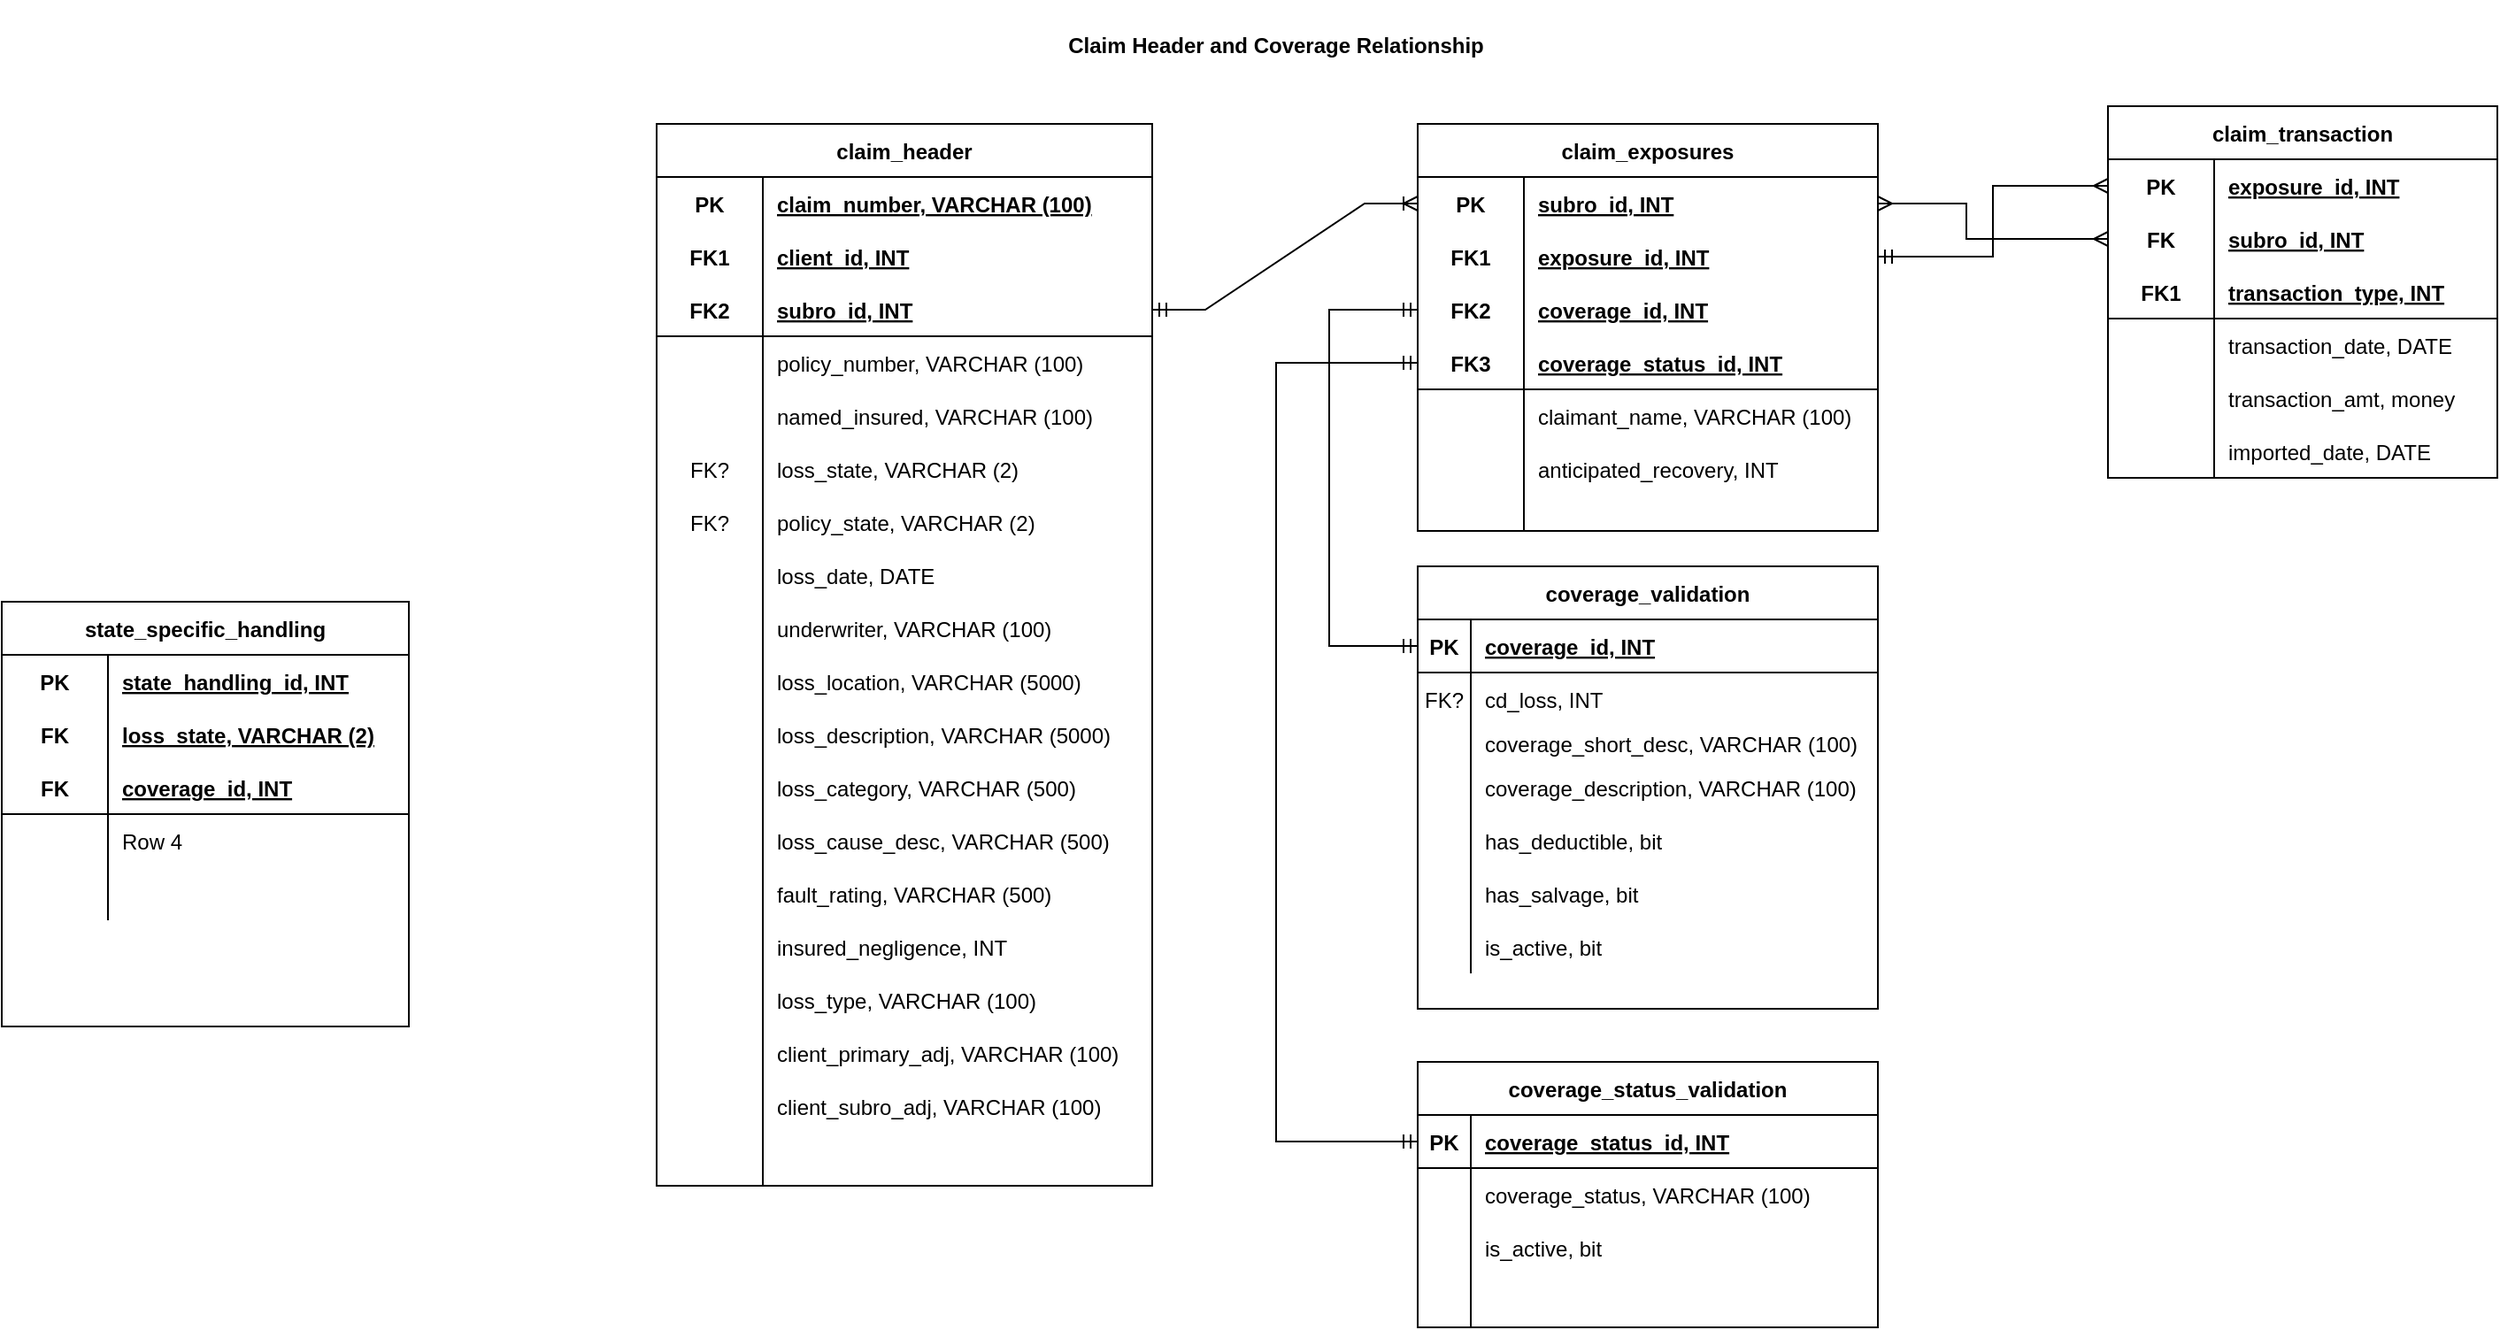 <mxfile version="20.8.18" type="github">
  <diagram name="Page-1" id="Vv7Z7zQiuRI0vS9L6rlt">
    <mxGraphModel dx="2495" dy="855" grid="1" gridSize="10" guides="1" tooltips="1" connect="1" arrows="1" fold="1" page="1" pageScale="1" pageWidth="850" pageHeight="1100" math="0" shadow="0">
      <root>
        <mxCell id="0" />
        <mxCell id="1" parent="0" />
        <mxCell id="cdmH3W0KU71Y-C22dnu6-1" value="claim_header" style="shape=table;startSize=30;container=1;collapsible=1;childLayout=tableLayout;fixedRows=1;rowLines=0;fontStyle=1;align=center;resizeLast=1;" parent="1" vertex="1">
          <mxGeometry x="60" y="70" width="280" height="600" as="geometry">
            <mxRectangle x="70" y="100" width="120" height="30" as="alternateBounds" />
          </mxGeometry>
        </mxCell>
        <mxCell id="0RkExURtNZxqV2c59cnG-174" value="" style="shape=tableRow;horizontal=0;startSize=0;swimlaneHead=0;swimlaneBody=0;fillColor=none;collapsible=0;dropTarget=0;points=[[0,0.5],[1,0.5]];portConstraint=eastwest;top=0;left=0;right=0;bottom=0;" parent="cdmH3W0KU71Y-C22dnu6-1" vertex="1">
          <mxGeometry y="30" width="280" height="30" as="geometry" />
        </mxCell>
        <mxCell id="0RkExURtNZxqV2c59cnG-175" value="PK" style="shape=partialRectangle;connectable=0;fillColor=none;top=0;left=0;bottom=0;right=0;fontStyle=1;overflow=hidden;" parent="0RkExURtNZxqV2c59cnG-174" vertex="1">
          <mxGeometry width="60" height="30" as="geometry">
            <mxRectangle width="60" height="30" as="alternateBounds" />
          </mxGeometry>
        </mxCell>
        <mxCell id="0RkExURtNZxqV2c59cnG-176" value="claim_number, VARCHAR (100)" style="shape=partialRectangle;connectable=0;fillColor=none;top=0;left=0;bottom=0;right=0;align=left;spacingLeft=6;fontStyle=5;overflow=hidden;" parent="0RkExURtNZxqV2c59cnG-174" vertex="1">
          <mxGeometry x="60" width="220" height="30" as="geometry">
            <mxRectangle width="220" height="30" as="alternateBounds" />
          </mxGeometry>
        </mxCell>
        <mxCell id="cdmH3W0KU71Y-C22dnu6-2" value="" style="shape=tableRow;horizontal=0;startSize=0;swimlaneHead=0;swimlaneBody=0;fillColor=none;collapsible=0;dropTarget=0;points=[[0,0.5],[1,0.5]];portConstraint=eastwest;top=0;left=0;right=0;bottom=0;" parent="cdmH3W0KU71Y-C22dnu6-1" vertex="1">
          <mxGeometry y="60" width="280" height="30" as="geometry" />
        </mxCell>
        <mxCell id="cdmH3W0KU71Y-C22dnu6-3" value="FK1" style="shape=partialRectangle;connectable=0;fillColor=none;top=0;left=0;bottom=0;right=0;fontStyle=1;overflow=hidden;" parent="cdmH3W0KU71Y-C22dnu6-2" vertex="1">
          <mxGeometry width="60" height="30" as="geometry">
            <mxRectangle width="60" height="30" as="alternateBounds" />
          </mxGeometry>
        </mxCell>
        <mxCell id="cdmH3W0KU71Y-C22dnu6-4" value="client_id, INT" style="shape=partialRectangle;connectable=0;fillColor=none;top=0;left=0;bottom=0;right=0;align=left;spacingLeft=6;fontStyle=5;overflow=hidden;" parent="cdmH3W0KU71Y-C22dnu6-2" vertex="1">
          <mxGeometry x="60" width="220" height="30" as="geometry">
            <mxRectangle width="220" height="30" as="alternateBounds" />
          </mxGeometry>
        </mxCell>
        <mxCell id="cdmH3W0KU71Y-C22dnu6-5" value="" style="shape=tableRow;horizontal=0;startSize=0;swimlaneHead=0;swimlaneBody=0;fillColor=none;collapsible=0;dropTarget=0;points=[[0,0.5],[1,0.5]];portConstraint=eastwest;top=0;left=0;right=0;bottom=1;" parent="cdmH3W0KU71Y-C22dnu6-1" vertex="1">
          <mxGeometry y="90" width="280" height="30" as="geometry" />
        </mxCell>
        <mxCell id="cdmH3W0KU71Y-C22dnu6-6" value="FK2" style="shape=partialRectangle;connectable=0;fillColor=none;top=0;left=0;bottom=0;right=0;fontStyle=1;overflow=hidden;" parent="cdmH3W0KU71Y-C22dnu6-5" vertex="1">
          <mxGeometry width="60" height="30" as="geometry">
            <mxRectangle width="60" height="30" as="alternateBounds" />
          </mxGeometry>
        </mxCell>
        <mxCell id="cdmH3W0KU71Y-C22dnu6-7" value="subro_id, INT" style="shape=partialRectangle;connectable=0;fillColor=none;top=0;left=0;bottom=0;right=0;align=left;spacingLeft=6;fontStyle=5;overflow=hidden;" parent="cdmH3W0KU71Y-C22dnu6-5" vertex="1">
          <mxGeometry x="60" width="220" height="30" as="geometry">
            <mxRectangle width="220" height="30" as="alternateBounds" />
          </mxGeometry>
        </mxCell>
        <mxCell id="cdmH3W0KU71Y-C22dnu6-8" value="" style="shape=tableRow;horizontal=0;startSize=0;swimlaneHead=0;swimlaneBody=0;fillColor=none;collapsible=0;dropTarget=0;points=[[0,0.5],[1,0.5]];portConstraint=eastwest;top=0;left=0;right=0;bottom=0;" parent="cdmH3W0KU71Y-C22dnu6-1" vertex="1">
          <mxGeometry y="120" width="280" height="30" as="geometry" />
        </mxCell>
        <mxCell id="cdmH3W0KU71Y-C22dnu6-9" value="" style="shape=partialRectangle;connectable=0;fillColor=none;top=0;left=0;bottom=0;right=0;editable=1;overflow=hidden;" parent="cdmH3W0KU71Y-C22dnu6-8" vertex="1">
          <mxGeometry width="60" height="30" as="geometry">
            <mxRectangle width="60" height="30" as="alternateBounds" />
          </mxGeometry>
        </mxCell>
        <mxCell id="cdmH3W0KU71Y-C22dnu6-10" value="policy_number, VARCHAR (100)" style="shape=partialRectangle;connectable=0;fillColor=none;top=0;left=0;bottom=0;right=0;align=left;spacingLeft=6;overflow=hidden;" parent="cdmH3W0KU71Y-C22dnu6-8" vertex="1">
          <mxGeometry x="60" width="220" height="30" as="geometry">
            <mxRectangle width="220" height="30" as="alternateBounds" />
          </mxGeometry>
        </mxCell>
        <mxCell id="cdmH3W0KU71Y-C22dnu6-11" value="" style="shape=tableRow;horizontal=0;startSize=0;swimlaneHead=0;swimlaneBody=0;fillColor=none;collapsible=0;dropTarget=0;points=[[0,0.5],[1,0.5]];portConstraint=eastwest;top=0;left=0;right=0;bottom=0;" parent="cdmH3W0KU71Y-C22dnu6-1" vertex="1">
          <mxGeometry y="150" width="280" height="30" as="geometry" />
        </mxCell>
        <mxCell id="cdmH3W0KU71Y-C22dnu6-12" value="" style="shape=partialRectangle;connectable=0;fillColor=none;top=0;left=0;bottom=0;right=0;editable=1;overflow=hidden;" parent="cdmH3W0KU71Y-C22dnu6-11" vertex="1">
          <mxGeometry width="60" height="30" as="geometry">
            <mxRectangle width="60" height="30" as="alternateBounds" />
          </mxGeometry>
        </mxCell>
        <mxCell id="cdmH3W0KU71Y-C22dnu6-13" value="named_insured, VARCHAR (100)" style="shape=partialRectangle;connectable=0;fillColor=none;top=0;left=0;bottom=0;right=0;align=left;spacingLeft=6;overflow=hidden;" parent="cdmH3W0KU71Y-C22dnu6-11" vertex="1">
          <mxGeometry x="60" width="220" height="30" as="geometry">
            <mxRectangle width="220" height="30" as="alternateBounds" />
          </mxGeometry>
        </mxCell>
        <mxCell id="cdmH3W0KU71Y-C22dnu6-14" value="" style="shape=tableRow;horizontal=0;startSize=0;swimlaneHead=0;swimlaneBody=0;fillColor=none;collapsible=0;dropTarget=0;points=[[0,0.5],[1,0.5]];portConstraint=eastwest;top=0;left=0;right=0;bottom=0;" parent="cdmH3W0KU71Y-C22dnu6-1" vertex="1">
          <mxGeometry y="180" width="280" height="30" as="geometry" />
        </mxCell>
        <mxCell id="cdmH3W0KU71Y-C22dnu6-15" value="FK?" style="shape=partialRectangle;connectable=0;fillColor=none;top=0;left=0;bottom=0;right=0;editable=1;overflow=hidden;" parent="cdmH3W0KU71Y-C22dnu6-14" vertex="1">
          <mxGeometry width="60" height="30" as="geometry">
            <mxRectangle width="60" height="30" as="alternateBounds" />
          </mxGeometry>
        </mxCell>
        <mxCell id="cdmH3W0KU71Y-C22dnu6-16" value="loss_state, VARCHAR (2)" style="shape=partialRectangle;connectable=0;fillColor=none;top=0;left=0;bottom=0;right=0;align=left;spacingLeft=6;overflow=hidden;" parent="cdmH3W0KU71Y-C22dnu6-14" vertex="1">
          <mxGeometry x="60" width="220" height="30" as="geometry">
            <mxRectangle width="220" height="30" as="alternateBounds" />
          </mxGeometry>
        </mxCell>
        <mxCell id="cdmH3W0KU71Y-C22dnu6-17" value="" style="shape=tableRow;horizontal=0;startSize=0;swimlaneHead=0;swimlaneBody=0;fillColor=none;collapsible=0;dropTarget=0;points=[[0,0.5],[1,0.5]];portConstraint=eastwest;top=0;left=0;right=0;bottom=0;" parent="cdmH3W0KU71Y-C22dnu6-1" vertex="1">
          <mxGeometry y="210" width="280" height="30" as="geometry" />
        </mxCell>
        <mxCell id="cdmH3W0KU71Y-C22dnu6-18" value="FK?" style="shape=partialRectangle;connectable=0;fillColor=none;top=0;left=0;bottom=0;right=0;editable=1;overflow=hidden;" parent="cdmH3W0KU71Y-C22dnu6-17" vertex="1">
          <mxGeometry width="60" height="30" as="geometry">
            <mxRectangle width="60" height="30" as="alternateBounds" />
          </mxGeometry>
        </mxCell>
        <mxCell id="cdmH3W0KU71Y-C22dnu6-19" value="policy_state, VARCHAR (2)" style="shape=partialRectangle;connectable=0;fillColor=none;top=0;left=0;bottom=0;right=0;align=left;spacingLeft=6;overflow=hidden;" parent="cdmH3W0KU71Y-C22dnu6-17" vertex="1">
          <mxGeometry x="60" width="220" height="30" as="geometry">
            <mxRectangle width="220" height="30" as="alternateBounds" />
          </mxGeometry>
        </mxCell>
        <mxCell id="cdmH3W0KU71Y-C22dnu6-20" value="" style="shape=tableRow;horizontal=0;startSize=0;swimlaneHead=0;swimlaneBody=0;fillColor=none;collapsible=0;dropTarget=0;points=[[0,0.5],[1,0.5]];portConstraint=eastwest;top=0;left=0;right=0;bottom=0;" parent="cdmH3W0KU71Y-C22dnu6-1" vertex="1">
          <mxGeometry y="240" width="280" height="30" as="geometry" />
        </mxCell>
        <mxCell id="cdmH3W0KU71Y-C22dnu6-21" value="" style="shape=partialRectangle;connectable=0;fillColor=none;top=0;left=0;bottom=0;right=0;editable=1;overflow=hidden;" parent="cdmH3W0KU71Y-C22dnu6-20" vertex="1">
          <mxGeometry width="60" height="30" as="geometry">
            <mxRectangle width="60" height="30" as="alternateBounds" />
          </mxGeometry>
        </mxCell>
        <mxCell id="cdmH3W0KU71Y-C22dnu6-22" value="loss_date, DATE" style="shape=partialRectangle;connectable=0;fillColor=none;top=0;left=0;bottom=0;right=0;align=left;spacingLeft=6;overflow=hidden;" parent="cdmH3W0KU71Y-C22dnu6-20" vertex="1">
          <mxGeometry x="60" width="220" height="30" as="geometry">
            <mxRectangle width="220" height="30" as="alternateBounds" />
          </mxGeometry>
        </mxCell>
        <mxCell id="cdmH3W0KU71Y-C22dnu6-23" value="" style="shape=tableRow;horizontal=0;startSize=0;swimlaneHead=0;swimlaneBody=0;fillColor=none;collapsible=0;dropTarget=0;points=[[0,0.5],[1,0.5]];portConstraint=eastwest;top=0;left=0;right=0;bottom=0;" parent="cdmH3W0KU71Y-C22dnu6-1" vertex="1">
          <mxGeometry y="270" width="280" height="30" as="geometry" />
        </mxCell>
        <mxCell id="cdmH3W0KU71Y-C22dnu6-24" value="" style="shape=partialRectangle;connectable=0;fillColor=none;top=0;left=0;bottom=0;right=0;editable=1;overflow=hidden;" parent="cdmH3W0KU71Y-C22dnu6-23" vertex="1">
          <mxGeometry width="60" height="30" as="geometry">
            <mxRectangle width="60" height="30" as="alternateBounds" />
          </mxGeometry>
        </mxCell>
        <mxCell id="cdmH3W0KU71Y-C22dnu6-25" value="underwriter, VARCHAR (100)" style="shape=partialRectangle;connectable=0;fillColor=none;top=0;left=0;bottom=0;right=0;align=left;spacingLeft=6;overflow=hidden;" parent="cdmH3W0KU71Y-C22dnu6-23" vertex="1">
          <mxGeometry x="60" width="220" height="30" as="geometry">
            <mxRectangle width="220" height="30" as="alternateBounds" />
          </mxGeometry>
        </mxCell>
        <mxCell id="cdmH3W0KU71Y-C22dnu6-26" value="" style="shape=tableRow;horizontal=0;startSize=0;swimlaneHead=0;swimlaneBody=0;fillColor=none;collapsible=0;dropTarget=0;points=[[0,0.5],[1,0.5]];portConstraint=eastwest;top=0;left=0;right=0;bottom=0;" parent="cdmH3W0KU71Y-C22dnu6-1" vertex="1">
          <mxGeometry y="300" width="280" height="30" as="geometry" />
        </mxCell>
        <mxCell id="cdmH3W0KU71Y-C22dnu6-27" value="" style="shape=partialRectangle;connectable=0;fillColor=none;top=0;left=0;bottom=0;right=0;editable=1;overflow=hidden;" parent="cdmH3W0KU71Y-C22dnu6-26" vertex="1">
          <mxGeometry width="60" height="30" as="geometry">
            <mxRectangle width="60" height="30" as="alternateBounds" />
          </mxGeometry>
        </mxCell>
        <mxCell id="cdmH3W0KU71Y-C22dnu6-28" value="loss_location, VARCHAR (5000)" style="shape=partialRectangle;connectable=0;fillColor=none;top=0;left=0;bottom=0;right=0;align=left;spacingLeft=6;overflow=hidden;" parent="cdmH3W0KU71Y-C22dnu6-26" vertex="1">
          <mxGeometry x="60" width="220" height="30" as="geometry">
            <mxRectangle width="220" height="30" as="alternateBounds" />
          </mxGeometry>
        </mxCell>
        <mxCell id="cdmH3W0KU71Y-C22dnu6-29" value="" style="shape=tableRow;horizontal=0;startSize=0;swimlaneHead=0;swimlaneBody=0;fillColor=none;collapsible=0;dropTarget=0;points=[[0,0.5],[1,0.5]];portConstraint=eastwest;top=0;left=0;right=0;bottom=0;" parent="cdmH3W0KU71Y-C22dnu6-1" vertex="1">
          <mxGeometry y="330" width="280" height="30" as="geometry" />
        </mxCell>
        <mxCell id="cdmH3W0KU71Y-C22dnu6-30" value="" style="shape=partialRectangle;connectable=0;fillColor=none;top=0;left=0;bottom=0;right=0;editable=1;overflow=hidden;" parent="cdmH3W0KU71Y-C22dnu6-29" vertex="1">
          <mxGeometry width="60" height="30" as="geometry">
            <mxRectangle width="60" height="30" as="alternateBounds" />
          </mxGeometry>
        </mxCell>
        <mxCell id="cdmH3W0KU71Y-C22dnu6-31" value="loss_description, VARCHAR (5000)" style="shape=partialRectangle;connectable=0;fillColor=none;top=0;left=0;bottom=0;right=0;align=left;spacingLeft=6;overflow=hidden;" parent="cdmH3W0KU71Y-C22dnu6-29" vertex="1">
          <mxGeometry x="60" width="220" height="30" as="geometry">
            <mxRectangle width="220" height="30" as="alternateBounds" />
          </mxGeometry>
        </mxCell>
        <mxCell id="cdmH3W0KU71Y-C22dnu6-63" value="" style="shape=tableRow;horizontal=0;startSize=0;swimlaneHead=0;swimlaneBody=0;fillColor=none;collapsible=0;dropTarget=0;points=[[0,0.5],[1,0.5]];portConstraint=eastwest;top=0;left=0;right=0;bottom=0;" parent="cdmH3W0KU71Y-C22dnu6-1" vertex="1">
          <mxGeometry y="360" width="280" height="30" as="geometry" />
        </mxCell>
        <mxCell id="cdmH3W0KU71Y-C22dnu6-64" value="" style="shape=partialRectangle;connectable=0;fillColor=none;top=0;left=0;bottom=0;right=0;editable=1;overflow=hidden;" parent="cdmH3W0KU71Y-C22dnu6-63" vertex="1">
          <mxGeometry width="60" height="30" as="geometry">
            <mxRectangle width="60" height="30" as="alternateBounds" />
          </mxGeometry>
        </mxCell>
        <mxCell id="cdmH3W0KU71Y-C22dnu6-65" value="loss_category, VARCHAR (500)" style="shape=partialRectangle;connectable=0;fillColor=none;top=0;left=0;bottom=0;right=0;align=left;spacingLeft=6;overflow=hidden;" parent="cdmH3W0KU71Y-C22dnu6-63" vertex="1">
          <mxGeometry x="60" width="220" height="30" as="geometry">
            <mxRectangle width="220" height="30" as="alternateBounds" />
          </mxGeometry>
        </mxCell>
        <mxCell id="cdmH3W0KU71Y-C22dnu6-66" value="" style="shape=tableRow;horizontal=0;startSize=0;swimlaneHead=0;swimlaneBody=0;fillColor=none;collapsible=0;dropTarget=0;points=[[0,0.5],[1,0.5]];portConstraint=eastwest;top=0;left=0;right=0;bottom=0;" parent="cdmH3W0KU71Y-C22dnu6-1" vertex="1">
          <mxGeometry y="390" width="280" height="30" as="geometry" />
        </mxCell>
        <mxCell id="cdmH3W0KU71Y-C22dnu6-67" value="" style="shape=partialRectangle;connectable=0;fillColor=none;top=0;left=0;bottom=0;right=0;editable=1;overflow=hidden;" parent="cdmH3W0KU71Y-C22dnu6-66" vertex="1">
          <mxGeometry width="60" height="30" as="geometry">
            <mxRectangle width="60" height="30" as="alternateBounds" />
          </mxGeometry>
        </mxCell>
        <mxCell id="cdmH3W0KU71Y-C22dnu6-68" value="loss_cause_desc, VARCHAR (500)" style="shape=partialRectangle;connectable=0;fillColor=none;top=0;left=0;bottom=0;right=0;align=left;spacingLeft=6;overflow=hidden;" parent="cdmH3W0KU71Y-C22dnu6-66" vertex="1">
          <mxGeometry x="60" width="220" height="30" as="geometry">
            <mxRectangle width="220" height="30" as="alternateBounds" />
          </mxGeometry>
        </mxCell>
        <mxCell id="cdmH3W0KU71Y-C22dnu6-106" value="" style="shape=tableRow;horizontal=0;startSize=0;swimlaneHead=0;swimlaneBody=0;fillColor=none;collapsible=0;dropTarget=0;points=[[0,0.5],[1,0.5]];portConstraint=eastwest;top=0;left=0;right=0;bottom=0;" parent="cdmH3W0KU71Y-C22dnu6-1" vertex="1">
          <mxGeometry y="420" width="280" height="30" as="geometry" />
        </mxCell>
        <mxCell id="cdmH3W0KU71Y-C22dnu6-107" value="" style="shape=partialRectangle;connectable=0;fillColor=none;top=0;left=0;bottom=0;right=0;editable=1;overflow=hidden;" parent="cdmH3W0KU71Y-C22dnu6-106" vertex="1">
          <mxGeometry width="60" height="30" as="geometry">
            <mxRectangle width="60" height="30" as="alternateBounds" />
          </mxGeometry>
        </mxCell>
        <mxCell id="cdmH3W0KU71Y-C22dnu6-108" value="fault_rating, VARCHAR (500)" style="shape=partialRectangle;connectable=0;fillColor=none;top=0;left=0;bottom=0;right=0;align=left;spacingLeft=6;overflow=hidden;" parent="cdmH3W0KU71Y-C22dnu6-106" vertex="1">
          <mxGeometry x="60" width="220" height="30" as="geometry">
            <mxRectangle width="220" height="30" as="alternateBounds" />
          </mxGeometry>
        </mxCell>
        <mxCell id="cdmH3W0KU71Y-C22dnu6-109" value="" style="shape=tableRow;horizontal=0;startSize=0;swimlaneHead=0;swimlaneBody=0;fillColor=none;collapsible=0;dropTarget=0;points=[[0,0.5],[1,0.5]];portConstraint=eastwest;top=0;left=0;right=0;bottom=0;" parent="cdmH3W0KU71Y-C22dnu6-1" vertex="1">
          <mxGeometry y="450" width="280" height="30" as="geometry" />
        </mxCell>
        <mxCell id="cdmH3W0KU71Y-C22dnu6-110" value="" style="shape=partialRectangle;connectable=0;fillColor=none;top=0;left=0;bottom=0;right=0;editable=1;overflow=hidden;" parent="cdmH3W0KU71Y-C22dnu6-109" vertex="1">
          <mxGeometry width="60" height="30" as="geometry">
            <mxRectangle width="60" height="30" as="alternateBounds" />
          </mxGeometry>
        </mxCell>
        <mxCell id="cdmH3W0KU71Y-C22dnu6-111" value="insured_negligence, INT" style="shape=partialRectangle;connectable=0;fillColor=none;top=0;left=0;bottom=0;right=0;align=left;spacingLeft=6;overflow=hidden;" parent="cdmH3W0KU71Y-C22dnu6-109" vertex="1">
          <mxGeometry x="60" width="220" height="30" as="geometry">
            <mxRectangle width="220" height="30" as="alternateBounds" />
          </mxGeometry>
        </mxCell>
        <mxCell id="cdmH3W0KU71Y-C22dnu6-112" value="" style="shape=tableRow;horizontal=0;startSize=0;swimlaneHead=0;swimlaneBody=0;fillColor=none;collapsible=0;dropTarget=0;points=[[0,0.5],[1,0.5]];portConstraint=eastwest;top=0;left=0;right=0;bottom=0;" parent="cdmH3W0KU71Y-C22dnu6-1" vertex="1">
          <mxGeometry y="480" width="280" height="30" as="geometry" />
        </mxCell>
        <mxCell id="cdmH3W0KU71Y-C22dnu6-113" value="" style="shape=partialRectangle;connectable=0;fillColor=none;top=0;left=0;bottom=0;right=0;editable=1;overflow=hidden;" parent="cdmH3W0KU71Y-C22dnu6-112" vertex="1">
          <mxGeometry width="60" height="30" as="geometry">
            <mxRectangle width="60" height="30" as="alternateBounds" />
          </mxGeometry>
        </mxCell>
        <mxCell id="cdmH3W0KU71Y-C22dnu6-114" value="loss_type, VARCHAR (100)" style="shape=partialRectangle;connectable=0;fillColor=none;top=0;left=0;bottom=0;right=0;align=left;spacingLeft=6;overflow=hidden;" parent="cdmH3W0KU71Y-C22dnu6-112" vertex="1">
          <mxGeometry x="60" width="220" height="30" as="geometry">
            <mxRectangle width="220" height="30" as="alternateBounds" />
          </mxGeometry>
        </mxCell>
        <mxCell id="cdmH3W0KU71Y-C22dnu6-115" value="" style="shape=tableRow;horizontal=0;startSize=0;swimlaneHead=0;swimlaneBody=0;fillColor=none;collapsible=0;dropTarget=0;points=[[0,0.5],[1,0.5]];portConstraint=eastwest;top=0;left=0;right=0;bottom=0;" parent="cdmH3W0KU71Y-C22dnu6-1" vertex="1">
          <mxGeometry y="510" width="280" height="30" as="geometry" />
        </mxCell>
        <mxCell id="cdmH3W0KU71Y-C22dnu6-116" value="" style="shape=partialRectangle;connectable=0;fillColor=none;top=0;left=0;bottom=0;right=0;editable=1;overflow=hidden;" parent="cdmH3W0KU71Y-C22dnu6-115" vertex="1">
          <mxGeometry width="60" height="30" as="geometry">
            <mxRectangle width="60" height="30" as="alternateBounds" />
          </mxGeometry>
        </mxCell>
        <mxCell id="cdmH3W0KU71Y-C22dnu6-117" value="client_primary_adj, VARCHAR (100)" style="shape=partialRectangle;connectable=0;fillColor=none;top=0;left=0;bottom=0;right=0;align=left;spacingLeft=6;overflow=hidden;" parent="cdmH3W0KU71Y-C22dnu6-115" vertex="1">
          <mxGeometry x="60" width="220" height="30" as="geometry">
            <mxRectangle width="220" height="30" as="alternateBounds" />
          </mxGeometry>
        </mxCell>
        <mxCell id="cdmH3W0KU71Y-C22dnu6-118" value="" style="shape=tableRow;horizontal=0;startSize=0;swimlaneHead=0;swimlaneBody=0;fillColor=none;collapsible=0;dropTarget=0;points=[[0,0.5],[1,0.5]];portConstraint=eastwest;top=0;left=0;right=0;bottom=0;" parent="cdmH3W0KU71Y-C22dnu6-1" vertex="1">
          <mxGeometry y="540" width="280" height="30" as="geometry" />
        </mxCell>
        <mxCell id="cdmH3W0KU71Y-C22dnu6-119" value="" style="shape=partialRectangle;connectable=0;fillColor=none;top=0;left=0;bottom=0;right=0;editable=1;overflow=hidden;" parent="cdmH3W0KU71Y-C22dnu6-118" vertex="1">
          <mxGeometry width="60" height="30" as="geometry">
            <mxRectangle width="60" height="30" as="alternateBounds" />
          </mxGeometry>
        </mxCell>
        <mxCell id="cdmH3W0KU71Y-C22dnu6-120" value="client_subro_adj, VARCHAR (100)" style="shape=partialRectangle;connectable=0;fillColor=none;top=0;left=0;bottom=0;right=0;align=left;spacingLeft=6;overflow=hidden;" parent="cdmH3W0KU71Y-C22dnu6-118" vertex="1">
          <mxGeometry x="60" width="220" height="30" as="geometry">
            <mxRectangle width="220" height="30" as="alternateBounds" />
          </mxGeometry>
        </mxCell>
        <mxCell id="cdmH3W0KU71Y-C22dnu6-121" value="" style="shape=tableRow;horizontal=0;startSize=0;swimlaneHead=0;swimlaneBody=0;fillColor=none;collapsible=0;dropTarget=0;points=[[0,0.5],[1,0.5]];portConstraint=eastwest;top=0;left=0;right=0;bottom=0;" parent="cdmH3W0KU71Y-C22dnu6-1" vertex="1">
          <mxGeometry y="570" width="280" height="30" as="geometry" />
        </mxCell>
        <mxCell id="cdmH3W0KU71Y-C22dnu6-122" value="" style="shape=partialRectangle;connectable=0;fillColor=none;top=0;left=0;bottom=0;right=0;editable=1;overflow=hidden;" parent="cdmH3W0KU71Y-C22dnu6-121" vertex="1">
          <mxGeometry width="60" height="30" as="geometry">
            <mxRectangle width="60" height="30" as="alternateBounds" />
          </mxGeometry>
        </mxCell>
        <mxCell id="cdmH3W0KU71Y-C22dnu6-123" value="" style="shape=partialRectangle;connectable=0;fillColor=none;top=0;left=0;bottom=0;right=0;align=left;spacingLeft=6;overflow=hidden;" parent="cdmH3W0KU71Y-C22dnu6-121" vertex="1">
          <mxGeometry x="60" width="220" height="30" as="geometry">
            <mxRectangle width="220" height="30" as="alternateBounds" />
          </mxGeometry>
        </mxCell>
        <mxCell id="0RkExURtNZxqV2c59cnG-75" value="claim_exposures" style="shape=table;startSize=30;container=1;collapsible=1;childLayout=tableLayout;fixedRows=1;rowLines=0;fontStyle=1;align=center;resizeLast=1;" parent="1" vertex="1">
          <mxGeometry x="490" y="70" width="260" height="230" as="geometry" />
        </mxCell>
        <mxCell id="0RkExURtNZxqV2c59cnG-91" value="" style="shape=tableRow;horizontal=0;startSize=0;swimlaneHead=0;swimlaneBody=0;fillColor=none;collapsible=0;dropTarget=0;points=[[0,0.5],[1,0.5]];portConstraint=eastwest;top=0;left=0;right=0;bottom=0;" parent="0RkExURtNZxqV2c59cnG-75" vertex="1">
          <mxGeometry y="30" width="260" height="30" as="geometry" />
        </mxCell>
        <mxCell id="0RkExURtNZxqV2c59cnG-92" value="PK" style="shape=partialRectangle;connectable=0;fillColor=none;top=0;left=0;bottom=0;right=0;fontStyle=1;overflow=hidden;" parent="0RkExURtNZxqV2c59cnG-91" vertex="1">
          <mxGeometry width="60" height="30" as="geometry">
            <mxRectangle width="60" height="30" as="alternateBounds" />
          </mxGeometry>
        </mxCell>
        <mxCell id="0RkExURtNZxqV2c59cnG-93" value="subro_id, INT" style="shape=partialRectangle;connectable=0;fillColor=none;top=0;left=0;bottom=0;right=0;align=left;spacingLeft=6;fontStyle=5;overflow=hidden;" parent="0RkExURtNZxqV2c59cnG-91" vertex="1">
          <mxGeometry x="60" width="200" height="30" as="geometry">
            <mxRectangle width="200" height="30" as="alternateBounds" />
          </mxGeometry>
        </mxCell>
        <mxCell id="0RkExURtNZxqV2c59cnG-76" value="" style="shape=tableRow;horizontal=0;startSize=0;swimlaneHead=0;swimlaneBody=0;fillColor=none;collapsible=0;dropTarget=0;points=[[0,0.5],[1,0.5]];portConstraint=eastwest;top=0;left=0;right=0;bottom=0;" parent="0RkExURtNZxqV2c59cnG-75" vertex="1">
          <mxGeometry y="60" width="260" height="30" as="geometry" />
        </mxCell>
        <mxCell id="0RkExURtNZxqV2c59cnG-77" value="FK1" style="shape=partialRectangle;connectable=0;fillColor=none;top=0;left=0;bottom=0;right=0;fontStyle=1;overflow=hidden;" parent="0RkExURtNZxqV2c59cnG-76" vertex="1">
          <mxGeometry width="60" height="30" as="geometry">
            <mxRectangle width="60" height="30" as="alternateBounds" />
          </mxGeometry>
        </mxCell>
        <mxCell id="0RkExURtNZxqV2c59cnG-78" value="exposure_id, INT" style="shape=partialRectangle;connectable=0;fillColor=none;top=0;left=0;bottom=0;right=0;align=left;spacingLeft=6;fontStyle=5;overflow=hidden;" parent="0RkExURtNZxqV2c59cnG-76" vertex="1">
          <mxGeometry x="60" width="200" height="30" as="geometry">
            <mxRectangle width="200" height="30" as="alternateBounds" />
          </mxGeometry>
        </mxCell>
        <mxCell id="0RkExURtNZxqV2c59cnG-96" value="" style="shape=tableRow;horizontal=0;startSize=0;swimlaneHead=0;swimlaneBody=0;fillColor=none;collapsible=0;dropTarget=0;points=[[0,0.5],[1,0.5]];portConstraint=eastwest;top=0;left=0;right=0;bottom=0;" parent="0RkExURtNZxqV2c59cnG-75" vertex="1">
          <mxGeometry y="90" width="260" height="30" as="geometry" />
        </mxCell>
        <mxCell id="0RkExURtNZxqV2c59cnG-97" value="FK2" style="shape=partialRectangle;connectable=0;fillColor=none;top=0;left=0;bottom=0;right=0;fontStyle=1;overflow=hidden;" parent="0RkExURtNZxqV2c59cnG-96" vertex="1">
          <mxGeometry width="60" height="30" as="geometry">
            <mxRectangle width="60" height="30" as="alternateBounds" />
          </mxGeometry>
        </mxCell>
        <mxCell id="0RkExURtNZxqV2c59cnG-98" value="coverage_id, INT" style="shape=partialRectangle;connectable=0;fillColor=none;top=0;left=0;bottom=0;right=0;align=left;spacingLeft=6;fontStyle=5;overflow=hidden;" parent="0RkExURtNZxqV2c59cnG-96" vertex="1">
          <mxGeometry x="60" width="200" height="30" as="geometry">
            <mxRectangle width="200" height="30" as="alternateBounds" />
          </mxGeometry>
        </mxCell>
        <mxCell id="0RkExURtNZxqV2c59cnG-79" value="" style="shape=tableRow;horizontal=0;startSize=0;swimlaneHead=0;swimlaneBody=0;fillColor=none;collapsible=0;dropTarget=0;points=[[0,0.5],[1,0.5]];portConstraint=eastwest;top=0;left=0;right=0;bottom=1;" parent="0RkExURtNZxqV2c59cnG-75" vertex="1">
          <mxGeometry y="120" width="260" height="30" as="geometry" />
        </mxCell>
        <mxCell id="0RkExURtNZxqV2c59cnG-80" value="FK3" style="shape=partialRectangle;connectable=0;fillColor=none;top=0;left=0;bottom=0;right=0;fontStyle=1;overflow=hidden;" parent="0RkExURtNZxqV2c59cnG-79" vertex="1">
          <mxGeometry width="60" height="30" as="geometry">
            <mxRectangle width="60" height="30" as="alternateBounds" />
          </mxGeometry>
        </mxCell>
        <mxCell id="0RkExURtNZxqV2c59cnG-81" value="coverage_status_id, INT" style="shape=partialRectangle;connectable=0;fillColor=none;top=0;left=0;bottom=0;right=0;align=left;spacingLeft=6;fontStyle=5;overflow=hidden;" parent="0RkExURtNZxqV2c59cnG-79" vertex="1">
          <mxGeometry x="60" width="200" height="30" as="geometry">
            <mxRectangle width="200" height="30" as="alternateBounds" />
          </mxGeometry>
        </mxCell>
        <mxCell id="0RkExURtNZxqV2c59cnG-82" value="" style="shape=tableRow;horizontal=0;startSize=0;swimlaneHead=0;swimlaneBody=0;fillColor=none;collapsible=0;dropTarget=0;points=[[0,0.5],[1,0.5]];portConstraint=eastwest;top=0;left=0;right=0;bottom=0;" parent="0RkExURtNZxqV2c59cnG-75" vertex="1">
          <mxGeometry y="150" width="260" height="30" as="geometry" />
        </mxCell>
        <mxCell id="0RkExURtNZxqV2c59cnG-83" value="" style="shape=partialRectangle;connectable=0;fillColor=none;top=0;left=0;bottom=0;right=0;editable=1;overflow=hidden;" parent="0RkExURtNZxqV2c59cnG-82" vertex="1">
          <mxGeometry width="60" height="30" as="geometry">
            <mxRectangle width="60" height="30" as="alternateBounds" />
          </mxGeometry>
        </mxCell>
        <mxCell id="0RkExURtNZxqV2c59cnG-84" value="claimant_name, VARCHAR (100)" style="shape=partialRectangle;connectable=0;fillColor=none;top=0;left=0;bottom=0;right=0;align=left;spacingLeft=6;overflow=hidden;" parent="0RkExURtNZxqV2c59cnG-82" vertex="1">
          <mxGeometry x="60" width="200" height="30" as="geometry">
            <mxRectangle width="200" height="30" as="alternateBounds" />
          </mxGeometry>
        </mxCell>
        <mxCell id="0RkExURtNZxqV2c59cnG-102" value="" style="shape=tableRow;horizontal=0;startSize=0;swimlaneHead=0;swimlaneBody=0;fillColor=none;collapsible=0;dropTarget=0;points=[[0,0.5],[1,0.5]];portConstraint=eastwest;top=0;left=0;right=0;bottom=0;" parent="0RkExURtNZxqV2c59cnG-75" vertex="1">
          <mxGeometry y="180" width="260" height="30" as="geometry" />
        </mxCell>
        <mxCell id="0RkExURtNZxqV2c59cnG-103" value="" style="shape=partialRectangle;connectable=0;fillColor=none;top=0;left=0;bottom=0;right=0;editable=1;overflow=hidden;" parent="0RkExURtNZxqV2c59cnG-102" vertex="1">
          <mxGeometry width="60" height="30" as="geometry">
            <mxRectangle width="60" height="30" as="alternateBounds" />
          </mxGeometry>
        </mxCell>
        <mxCell id="0RkExURtNZxqV2c59cnG-104" value="anticipated_recovery, INT" style="shape=partialRectangle;connectable=0;fillColor=none;top=0;left=0;bottom=0;right=0;align=left;spacingLeft=6;overflow=hidden;" parent="0RkExURtNZxqV2c59cnG-102" vertex="1">
          <mxGeometry x="60" width="200" height="30" as="geometry">
            <mxRectangle width="200" height="30" as="alternateBounds" />
          </mxGeometry>
        </mxCell>
        <mxCell id="0RkExURtNZxqV2c59cnG-85" value="" style="shape=tableRow;horizontal=0;startSize=0;swimlaneHead=0;swimlaneBody=0;fillColor=none;collapsible=0;dropTarget=0;points=[[0,0.5],[1,0.5]];portConstraint=eastwest;top=0;left=0;right=0;bottom=0;" parent="0RkExURtNZxqV2c59cnG-75" vertex="1">
          <mxGeometry y="210" width="260" height="20" as="geometry" />
        </mxCell>
        <mxCell id="0RkExURtNZxqV2c59cnG-86" value="" style="shape=partialRectangle;connectable=0;fillColor=none;top=0;left=0;bottom=0;right=0;editable=1;overflow=hidden;" parent="0RkExURtNZxqV2c59cnG-85" vertex="1">
          <mxGeometry width="60" height="20" as="geometry">
            <mxRectangle width="60" height="20" as="alternateBounds" />
          </mxGeometry>
        </mxCell>
        <mxCell id="0RkExURtNZxqV2c59cnG-87" value="" style="shape=partialRectangle;connectable=0;fillColor=none;top=0;left=0;bottom=0;right=0;align=left;spacingLeft=6;overflow=hidden;" parent="0RkExURtNZxqV2c59cnG-85" vertex="1">
          <mxGeometry x="60" width="200" height="20" as="geometry">
            <mxRectangle width="200" height="20" as="alternateBounds" />
          </mxGeometry>
        </mxCell>
        <mxCell id="0RkExURtNZxqV2c59cnG-100" value="" style="edgeStyle=entityRelationEdgeStyle;fontSize=12;html=1;endArrow=ERoneToMany;rounded=0;elbow=vertical;entryX=0;entryY=0.5;entryDx=0;entryDy=0;startArrow=ERmandOne;startFill=0;" parent="1" source="cdmH3W0KU71Y-C22dnu6-5" target="0RkExURtNZxqV2c59cnG-91" edge="1">
          <mxGeometry width="100" height="100" relative="1" as="geometry">
            <mxPoint x="350" y="180" as="sourcePoint" />
            <mxPoint x="450" y="80" as="targetPoint" />
          </mxGeometry>
        </mxCell>
        <mxCell id="0RkExURtNZxqV2c59cnG-101" value="Claim Header and Coverage Relationship" style="text;align=center;fontStyle=1;verticalAlign=middle;spacingLeft=3;spacingRight=3;strokeColor=none;rotatable=0;points=[[0,0.5],[1,0.5]];portConstraint=eastwest;" parent="1" vertex="1">
          <mxGeometry x="260" width="300" height="50" as="geometry" />
        </mxCell>
        <mxCell id="0RkExURtNZxqV2c59cnG-118" value="coverage_validation" style="shape=table;startSize=30;container=1;collapsible=1;childLayout=tableLayout;fixedRows=1;rowLines=0;fontStyle=1;align=center;resizeLast=1;" parent="1" vertex="1">
          <mxGeometry x="490" y="320" width="260" height="250" as="geometry" />
        </mxCell>
        <mxCell id="0RkExURtNZxqV2c59cnG-119" value="" style="shape=tableRow;horizontal=0;startSize=0;swimlaneHead=0;swimlaneBody=0;fillColor=none;collapsible=0;dropTarget=0;points=[[0,0.5],[1,0.5]];portConstraint=eastwest;top=0;left=0;right=0;bottom=1;" parent="0RkExURtNZxqV2c59cnG-118" vertex="1">
          <mxGeometry y="30" width="260" height="30" as="geometry" />
        </mxCell>
        <mxCell id="0RkExURtNZxqV2c59cnG-120" value="PK" style="shape=partialRectangle;connectable=0;fillColor=none;top=0;left=0;bottom=0;right=0;fontStyle=1;overflow=hidden;" parent="0RkExURtNZxqV2c59cnG-119" vertex="1">
          <mxGeometry width="30" height="30" as="geometry">
            <mxRectangle width="30" height="30" as="alternateBounds" />
          </mxGeometry>
        </mxCell>
        <mxCell id="0RkExURtNZxqV2c59cnG-121" value="coverage_id, INT" style="shape=partialRectangle;connectable=0;fillColor=none;top=0;left=0;bottom=0;right=0;align=left;spacingLeft=6;fontStyle=5;overflow=hidden;" parent="0RkExURtNZxqV2c59cnG-119" vertex="1">
          <mxGeometry x="30" width="230" height="30" as="geometry">
            <mxRectangle width="230" height="30" as="alternateBounds" />
          </mxGeometry>
        </mxCell>
        <mxCell id="0RkExURtNZxqV2c59cnG-122" value="" style="shape=tableRow;horizontal=0;startSize=0;swimlaneHead=0;swimlaneBody=0;fillColor=none;collapsible=0;dropTarget=0;points=[[0,0.5],[1,0.5]];portConstraint=eastwest;top=0;left=0;right=0;bottom=0;" parent="0RkExURtNZxqV2c59cnG-118" vertex="1">
          <mxGeometry y="60" width="260" height="30" as="geometry" />
        </mxCell>
        <mxCell id="0RkExURtNZxqV2c59cnG-123" value="FK?" style="shape=partialRectangle;connectable=0;fillColor=none;top=0;left=0;bottom=0;right=0;editable=1;overflow=hidden;" parent="0RkExURtNZxqV2c59cnG-122" vertex="1">
          <mxGeometry width="30" height="30" as="geometry">
            <mxRectangle width="30" height="30" as="alternateBounds" />
          </mxGeometry>
        </mxCell>
        <mxCell id="0RkExURtNZxqV2c59cnG-124" value="cd_loss, INT" style="shape=partialRectangle;connectable=0;fillColor=none;top=0;left=0;bottom=0;right=0;align=left;spacingLeft=6;overflow=hidden;" parent="0RkExURtNZxqV2c59cnG-122" vertex="1">
          <mxGeometry x="30" width="230" height="30" as="geometry">
            <mxRectangle width="230" height="30" as="alternateBounds" />
          </mxGeometry>
        </mxCell>
        <mxCell id="0RkExURtNZxqV2c59cnG-125" value="" style="shape=tableRow;horizontal=0;startSize=0;swimlaneHead=0;swimlaneBody=0;fillColor=none;collapsible=0;dropTarget=0;points=[[0,0.5],[1,0.5]];portConstraint=eastwest;top=0;left=0;right=0;bottom=0;" parent="0RkExURtNZxqV2c59cnG-118" vertex="1">
          <mxGeometry y="90" width="260" height="20" as="geometry" />
        </mxCell>
        <mxCell id="0RkExURtNZxqV2c59cnG-126" value="" style="shape=partialRectangle;connectable=0;fillColor=none;top=0;left=0;bottom=0;right=0;editable=1;overflow=hidden;" parent="0RkExURtNZxqV2c59cnG-125" vertex="1">
          <mxGeometry width="30" height="20" as="geometry">
            <mxRectangle width="30" height="20" as="alternateBounds" />
          </mxGeometry>
        </mxCell>
        <mxCell id="0RkExURtNZxqV2c59cnG-127" value="coverage_short_desc, VARCHAR (100)" style="shape=partialRectangle;connectable=0;fillColor=none;top=0;left=0;bottom=0;right=0;align=left;spacingLeft=6;overflow=hidden;" parent="0RkExURtNZxqV2c59cnG-125" vertex="1">
          <mxGeometry x="30" width="230" height="20" as="geometry">
            <mxRectangle width="230" height="20" as="alternateBounds" />
          </mxGeometry>
        </mxCell>
        <mxCell id="0RkExURtNZxqV2c59cnG-128" value="" style="shape=tableRow;horizontal=0;startSize=0;swimlaneHead=0;swimlaneBody=0;fillColor=none;collapsible=0;dropTarget=0;points=[[0,0.5],[1,0.5]];portConstraint=eastwest;top=0;left=0;right=0;bottom=0;" parent="0RkExURtNZxqV2c59cnG-118" vertex="1">
          <mxGeometry y="110" width="260" height="30" as="geometry" />
        </mxCell>
        <mxCell id="0RkExURtNZxqV2c59cnG-129" value="" style="shape=partialRectangle;connectable=0;fillColor=none;top=0;left=0;bottom=0;right=0;editable=1;overflow=hidden;" parent="0RkExURtNZxqV2c59cnG-128" vertex="1">
          <mxGeometry width="30" height="30" as="geometry">
            <mxRectangle width="30" height="30" as="alternateBounds" />
          </mxGeometry>
        </mxCell>
        <mxCell id="0RkExURtNZxqV2c59cnG-130" value="coverage_description, VARCHAR (100)" style="shape=partialRectangle;connectable=0;fillColor=none;top=0;left=0;bottom=0;right=0;align=left;spacingLeft=6;overflow=hidden;" parent="0RkExURtNZxqV2c59cnG-128" vertex="1">
          <mxGeometry x="30" width="230" height="30" as="geometry">
            <mxRectangle width="230" height="30" as="alternateBounds" />
          </mxGeometry>
        </mxCell>
        <mxCell id="0RkExURtNZxqV2c59cnG-142" value="" style="shape=tableRow;horizontal=0;startSize=0;swimlaneHead=0;swimlaneBody=0;fillColor=none;collapsible=0;dropTarget=0;points=[[0,0.5],[1,0.5]];portConstraint=eastwest;top=0;left=0;right=0;bottom=0;" parent="0RkExURtNZxqV2c59cnG-118" vertex="1">
          <mxGeometry y="140" width="260" height="30" as="geometry" />
        </mxCell>
        <mxCell id="0RkExURtNZxqV2c59cnG-143" value="" style="shape=partialRectangle;connectable=0;fillColor=none;top=0;left=0;bottom=0;right=0;editable=1;overflow=hidden;" parent="0RkExURtNZxqV2c59cnG-142" vertex="1">
          <mxGeometry width="30" height="30" as="geometry">
            <mxRectangle width="30" height="30" as="alternateBounds" />
          </mxGeometry>
        </mxCell>
        <mxCell id="0RkExURtNZxqV2c59cnG-144" value="has_deductible, bit" style="shape=partialRectangle;connectable=0;fillColor=none;top=0;left=0;bottom=0;right=0;align=left;spacingLeft=6;overflow=hidden;" parent="0RkExURtNZxqV2c59cnG-142" vertex="1">
          <mxGeometry x="30" width="230" height="30" as="geometry">
            <mxRectangle width="230" height="30" as="alternateBounds" />
          </mxGeometry>
        </mxCell>
        <mxCell id="0RkExURtNZxqV2c59cnG-148" value="" style="shape=tableRow;horizontal=0;startSize=0;swimlaneHead=0;swimlaneBody=0;fillColor=none;collapsible=0;dropTarget=0;points=[[0,0.5],[1,0.5]];portConstraint=eastwest;top=0;left=0;right=0;bottom=0;" parent="0RkExURtNZxqV2c59cnG-118" vertex="1">
          <mxGeometry y="170" width="260" height="30" as="geometry" />
        </mxCell>
        <mxCell id="0RkExURtNZxqV2c59cnG-149" value="" style="shape=partialRectangle;connectable=0;fillColor=none;top=0;left=0;bottom=0;right=0;editable=1;overflow=hidden;" parent="0RkExURtNZxqV2c59cnG-148" vertex="1">
          <mxGeometry width="30" height="30" as="geometry">
            <mxRectangle width="30" height="30" as="alternateBounds" />
          </mxGeometry>
        </mxCell>
        <mxCell id="0RkExURtNZxqV2c59cnG-150" value="has_salvage, bit" style="shape=partialRectangle;connectable=0;fillColor=none;top=0;left=0;bottom=0;right=0;align=left;spacingLeft=6;overflow=hidden;" parent="0RkExURtNZxqV2c59cnG-148" vertex="1">
          <mxGeometry x="30" width="230" height="30" as="geometry">
            <mxRectangle width="230" height="30" as="alternateBounds" />
          </mxGeometry>
        </mxCell>
        <mxCell id="0RkExURtNZxqV2c59cnG-145" value="" style="shape=tableRow;horizontal=0;startSize=0;swimlaneHead=0;swimlaneBody=0;fillColor=none;collapsible=0;dropTarget=0;points=[[0,0.5],[1,0.5]];portConstraint=eastwest;top=0;left=0;right=0;bottom=0;" parent="0RkExURtNZxqV2c59cnG-118" vertex="1">
          <mxGeometry y="200" width="260" height="30" as="geometry" />
        </mxCell>
        <mxCell id="0RkExURtNZxqV2c59cnG-146" value="" style="shape=partialRectangle;connectable=0;fillColor=none;top=0;left=0;bottom=0;right=0;editable=1;overflow=hidden;" parent="0RkExURtNZxqV2c59cnG-145" vertex="1">
          <mxGeometry width="30" height="30" as="geometry">
            <mxRectangle width="30" height="30" as="alternateBounds" />
          </mxGeometry>
        </mxCell>
        <mxCell id="0RkExURtNZxqV2c59cnG-147" value="is_active, bit" style="shape=partialRectangle;connectable=0;fillColor=none;top=0;left=0;bottom=0;right=0;align=left;spacingLeft=6;overflow=hidden;" parent="0RkExURtNZxqV2c59cnG-145" vertex="1">
          <mxGeometry x="30" width="230" height="30" as="geometry">
            <mxRectangle width="230" height="30" as="alternateBounds" />
          </mxGeometry>
        </mxCell>
        <mxCell id="0RkExURtNZxqV2c59cnG-139" style="edgeStyle=elbowEdgeStyle;rounded=0;orthogonalLoop=1;jettySize=auto;html=1;entryX=0;entryY=0.5;entryDx=0;entryDy=0;startArrow=ERmandOne;startFill=0;fillOpacity=100;endArrow=ERmandOne;endFill=0;exitX=0;exitY=0.5;exitDx=0;exitDy=0;" parent="1" source="0RkExURtNZxqV2c59cnG-96" target="0RkExURtNZxqV2c59cnG-119" edge="1">
          <mxGeometry relative="1" as="geometry">
            <Array as="points">
              <mxPoint x="440" y="350" />
            </Array>
          </mxGeometry>
        </mxCell>
        <mxCell id="0RkExURtNZxqV2c59cnG-151" value="coverage_status_validation" style="shape=table;startSize=30;container=1;collapsible=1;childLayout=tableLayout;fixedRows=1;rowLines=0;fontStyle=1;align=center;resizeLast=1;" parent="1" vertex="1">
          <mxGeometry x="490" y="600" width="260" height="150" as="geometry" />
        </mxCell>
        <mxCell id="0RkExURtNZxqV2c59cnG-152" value="" style="shape=tableRow;horizontal=0;startSize=0;swimlaneHead=0;swimlaneBody=0;fillColor=none;collapsible=0;dropTarget=0;points=[[0,0.5],[1,0.5]];portConstraint=eastwest;top=0;left=0;right=0;bottom=1;" parent="0RkExURtNZxqV2c59cnG-151" vertex="1">
          <mxGeometry y="30" width="260" height="30" as="geometry" />
        </mxCell>
        <mxCell id="0RkExURtNZxqV2c59cnG-153" value="PK" style="shape=partialRectangle;connectable=0;fillColor=none;top=0;left=0;bottom=0;right=0;fontStyle=1;overflow=hidden;" parent="0RkExURtNZxqV2c59cnG-152" vertex="1">
          <mxGeometry width="30" height="30" as="geometry">
            <mxRectangle width="30" height="30" as="alternateBounds" />
          </mxGeometry>
        </mxCell>
        <mxCell id="0RkExURtNZxqV2c59cnG-154" value="coverage_status_id, INT" style="shape=partialRectangle;connectable=0;fillColor=none;top=0;left=0;bottom=0;right=0;align=left;spacingLeft=6;fontStyle=5;overflow=hidden;" parent="0RkExURtNZxqV2c59cnG-152" vertex="1">
          <mxGeometry x="30" width="230" height="30" as="geometry">
            <mxRectangle width="230" height="30" as="alternateBounds" />
          </mxGeometry>
        </mxCell>
        <mxCell id="0RkExURtNZxqV2c59cnG-155" value="" style="shape=tableRow;horizontal=0;startSize=0;swimlaneHead=0;swimlaneBody=0;fillColor=none;collapsible=0;dropTarget=0;points=[[0,0.5],[1,0.5]];portConstraint=eastwest;top=0;left=0;right=0;bottom=0;" parent="0RkExURtNZxqV2c59cnG-151" vertex="1">
          <mxGeometry y="60" width="260" height="30" as="geometry" />
        </mxCell>
        <mxCell id="0RkExURtNZxqV2c59cnG-156" value="" style="shape=partialRectangle;connectable=0;fillColor=none;top=0;left=0;bottom=0;right=0;editable=1;overflow=hidden;" parent="0RkExURtNZxqV2c59cnG-155" vertex="1">
          <mxGeometry width="30" height="30" as="geometry">
            <mxRectangle width="30" height="30" as="alternateBounds" />
          </mxGeometry>
        </mxCell>
        <mxCell id="0RkExURtNZxqV2c59cnG-157" value="coverage_status, VARCHAR (100)" style="shape=partialRectangle;connectable=0;fillColor=none;top=0;left=0;bottom=0;right=0;align=left;spacingLeft=6;overflow=hidden;" parent="0RkExURtNZxqV2c59cnG-155" vertex="1">
          <mxGeometry x="30" width="230" height="30" as="geometry">
            <mxRectangle width="230" height="30" as="alternateBounds" />
          </mxGeometry>
        </mxCell>
        <mxCell id="0RkExURtNZxqV2c59cnG-158" value="" style="shape=tableRow;horizontal=0;startSize=0;swimlaneHead=0;swimlaneBody=0;fillColor=none;collapsible=0;dropTarget=0;points=[[0,0.5],[1,0.5]];portConstraint=eastwest;top=0;left=0;right=0;bottom=0;" parent="0RkExURtNZxqV2c59cnG-151" vertex="1">
          <mxGeometry y="90" width="260" height="30" as="geometry" />
        </mxCell>
        <mxCell id="0RkExURtNZxqV2c59cnG-159" value="" style="shape=partialRectangle;connectable=0;fillColor=none;top=0;left=0;bottom=0;right=0;editable=1;overflow=hidden;" parent="0RkExURtNZxqV2c59cnG-158" vertex="1">
          <mxGeometry width="30" height="30" as="geometry">
            <mxRectangle width="30" height="30" as="alternateBounds" />
          </mxGeometry>
        </mxCell>
        <mxCell id="0RkExURtNZxqV2c59cnG-160" value="is_active, bit" style="shape=partialRectangle;connectable=0;fillColor=none;top=0;left=0;bottom=0;right=0;align=left;spacingLeft=6;overflow=hidden;" parent="0RkExURtNZxqV2c59cnG-158" vertex="1">
          <mxGeometry x="30" width="230" height="30" as="geometry">
            <mxRectangle width="230" height="30" as="alternateBounds" />
          </mxGeometry>
        </mxCell>
        <mxCell id="0RkExURtNZxqV2c59cnG-161" value="" style="shape=tableRow;horizontal=0;startSize=0;swimlaneHead=0;swimlaneBody=0;fillColor=none;collapsible=0;dropTarget=0;points=[[0,0.5],[1,0.5]];portConstraint=eastwest;top=0;left=0;right=0;bottom=0;" parent="0RkExURtNZxqV2c59cnG-151" vertex="1">
          <mxGeometry y="120" width="260" height="30" as="geometry" />
        </mxCell>
        <mxCell id="0RkExURtNZxqV2c59cnG-162" value="" style="shape=partialRectangle;connectable=0;fillColor=none;top=0;left=0;bottom=0;right=0;editable=1;overflow=hidden;" parent="0RkExURtNZxqV2c59cnG-161" vertex="1">
          <mxGeometry width="30" height="30" as="geometry">
            <mxRectangle width="30" height="30" as="alternateBounds" />
          </mxGeometry>
        </mxCell>
        <mxCell id="0RkExURtNZxqV2c59cnG-163" value="" style="shape=partialRectangle;connectable=0;fillColor=none;top=0;left=0;bottom=0;right=0;align=left;spacingLeft=6;overflow=hidden;" parent="0RkExURtNZxqV2c59cnG-161" vertex="1">
          <mxGeometry x="30" width="230" height="30" as="geometry">
            <mxRectangle width="230" height="30" as="alternateBounds" />
          </mxGeometry>
        </mxCell>
        <mxCell id="0RkExURtNZxqV2c59cnG-164" style="edgeStyle=elbowEdgeStyle;rounded=0;orthogonalLoop=1;jettySize=auto;html=1;exitX=0;exitY=0.5;exitDx=0;exitDy=0;entryX=0;entryY=0.5;entryDx=0;entryDy=0;startArrow=ERmandOne;startFill=0;endArrow=ERmandOne;endFill=0;" parent="1" source="0RkExURtNZxqV2c59cnG-79" target="0RkExURtNZxqV2c59cnG-152" edge="1">
          <mxGeometry relative="1" as="geometry">
            <Array as="points">
              <mxPoint x="410" y="420" />
            </Array>
          </mxGeometry>
        </mxCell>
        <mxCell id="0RkExURtNZxqV2c59cnG-181" value="claim_transaction" style="shape=table;startSize=30;container=1;collapsible=1;childLayout=tableLayout;fixedRows=1;rowLines=0;fontStyle=1;align=center;resizeLast=1;" parent="1" vertex="1">
          <mxGeometry x="880" y="60" width="220" height="210" as="geometry" />
        </mxCell>
        <mxCell id="0RkExURtNZxqV2c59cnG-182" value="" style="shape=tableRow;horizontal=0;startSize=0;swimlaneHead=0;swimlaneBody=0;fillColor=none;collapsible=0;dropTarget=0;points=[[0,0.5],[1,0.5]];portConstraint=eastwest;top=0;left=0;right=0;bottom=0;" parent="0RkExURtNZxqV2c59cnG-181" vertex="1">
          <mxGeometry y="30" width="220" height="30" as="geometry" />
        </mxCell>
        <mxCell id="0RkExURtNZxqV2c59cnG-183" value="PK" style="shape=partialRectangle;connectable=0;fillColor=none;top=0;left=0;bottom=0;right=0;fontStyle=1;overflow=hidden;" parent="0RkExURtNZxqV2c59cnG-182" vertex="1">
          <mxGeometry width="60" height="30" as="geometry">
            <mxRectangle width="60" height="30" as="alternateBounds" />
          </mxGeometry>
        </mxCell>
        <mxCell id="0RkExURtNZxqV2c59cnG-184" value="exposure_id, INT" style="shape=partialRectangle;connectable=0;fillColor=none;top=0;left=0;bottom=0;right=0;align=left;spacingLeft=6;fontStyle=5;overflow=hidden;" parent="0RkExURtNZxqV2c59cnG-182" vertex="1">
          <mxGeometry x="60" width="160" height="30" as="geometry">
            <mxRectangle width="160" height="30" as="alternateBounds" />
          </mxGeometry>
        </mxCell>
        <mxCell id="0RkExURtNZxqV2c59cnG-194" value="" style="shape=tableRow;horizontal=0;startSize=0;swimlaneHead=0;swimlaneBody=0;fillColor=none;collapsible=0;dropTarget=0;points=[[0,0.5],[1,0.5]];portConstraint=eastwest;top=0;left=0;right=0;bottom=0;" parent="0RkExURtNZxqV2c59cnG-181" vertex="1">
          <mxGeometry y="60" width="220" height="30" as="geometry" />
        </mxCell>
        <mxCell id="0RkExURtNZxqV2c59cnG-195" value="FK" style="shape=partialRectangle;connectable=0;fillColor=none;top=0;left=0;bottom=0;right=0;fontStyle=1;overflow=hidden;" parent="0RkExURtNZxqV2c59cnG-194" vertex="1">
          <mxGeometry width="60" height="30" as="geometry">
            <mxRectangle width="60" height="30" as="alternateBounds" />
          </mxGeometry>
        </mxCell>
        <mxCell id="0RkExURtNZxqV2c59cnG-196" value="subro_id, INT" style="shape=partialRectangle;connectable=0;fillColor=none;top=0;left=0;bottom=0;right=0;align=left;spacingLeft=6;fontStyle=5;overflow=hidden;" parent="0RkExURtNZxqV2c59cnG-194" vertex="1">
          <mxGeometry x="60" width="160" height="30" as="geometry">
            <mxRectangle width="160" height="30" as="alternateBounds" />
          </mxGeometry>
        </mxCell>
        <mxCell id="0RkExURtNZxqV2c59cnG-185" value="" style="shape=tableRow;horizontal=0;startSize=0;swimlaneHead=0;swimlaneBody=0;fillColor=none;collapsible=0;dropTarget=0;points=[[0,0.5],[1,0.5]];portConstraint=eastwest;top=0;left=0;right=0;bottom=1;" parent="0RkExURtNZxqV2c59cnG-181" vertex="1">
          <mxGeometry y="90" width="220" height="30" as="geometry" />
        </mxCell>
        <mxCell id="0RkExURtNZxqV2c59cnG-186" value="FK1" style="shape=partialRectangle;connectable=0;fillColor=none;top=0;left=0;bottom=0;right=0;fontStyle=1;overflow=hidden;" parent="0RkExURtNZxqV2c59cnG-185" vertex="1">
          <mxGeometry width="60" height="30" as="geometry">
            <mxRectangle width="60" height="30" as="alternateBounds" />
          </mxGeometry>
        </mxCell>
        <mxCell id="0RkExURtNZxqV2c59cnG-187" value="transaction_type, INT" style="shape=partialRectangle;connectable=0;fillColor=none;top=0;left=0;bottom=0;right=0;align=left;spacingLeft=6;fontStyle=5;overflow=hidden;" parent="0RkExURtNZxqV2c59cnG-185" vertex="1">
          <mxGeometry x="60" width="160" height="30" as="geometry">
            <mxRectangle width="160" height="30" as="alternateBounds" />
          </mxGeometry>
        </mxCell>
        <mxCell id="0RkExURtNZxqV2c59cnG-188" value="" style="shape=tableRow;horizontal=0;startSize=0;swimlaneHead=0;swimlaneBody=0;fillColor=none;collapsible=0;dropTarget=0;points=[[0,0.5],[1,0.5]];portConstraint=eastwest;top=0;left=0;right=0;bottom=0;" parent="0RkExURtNZxqV2c59cnG-181" vertex="1">
          <mxGeometry y="120" width="220" height="30" as="geometry" />
        </mxCell>
        <mxCell id="0RkExURtNZxqV2c59cnG-189" value="" style="shape=partialRectangle;connectable=0;fillColor=none;top=0;left=0;bottom=0;right=0;editable=1;overflow=hidden;" parent="0RkExURtNZxqV2c59cnG-188" vertex="1">
          <mxGeometry width="60" height="30" as="geometry">
            <mxRectangle width="60" height="30" as="alternateBounds" />
          </mxGeometry>
        </mxCell>
        <mxCell id="0RkExURtNZxqV2c59cnG-190" value="transaction_date, DATE" style="shape=partialRectangle;connectable=0;fillColor=none;top=0;left=0;bottom=0;right=0;align=left;spacingLeft=6;overflow=hidden;" parent="0RkExURtNZxqV2c59cnG-188" vertex="1">
          <mxGeometry x="60" width="160" height="30" as="geometry">
            <mxRectangle width="160" height="30" as="alternateBounds" />
          </mxGeometry>
        </mxCell>
        <mxCell id="0RkExURtNZxqV2c59cnG-191" value="" style="shape=tableRow;horizontal=0;startSize=0;swimlaneHead=0;swimlaneBody=0;fillColor=none;collapsible=0;dropTarget=0;points=[[0,0.5],[1,0.5]];portConstraint=eastwest;top=0;left=0;right=0;bottom=0;" parent="0RkExURtNZxqV2c59cnG-181" vertex="1">
          <mxGeometry y="150" width="220" height="30" as="geometry" />
        </mxCell>
        <mxCell id="0RkExURtNZxqV2c59cnG-192" value="" style="shape=partialRectangle;connectable=0;fillColor=none;top=0;left=0;bottom=0;right=0;editable=1;overflow=hidden;" parent="0RkExURtNZxqV2c59cnG-191" vertex="1">
          <mxGeometry width="60" height="30" as="geometry">
            <mxRectangle width="60" height="30" as="alternateBounds" />
          </mxGeometry>
        </mxCell>
        <mxCell id="0RkExURtNZxqV2c59cnG-193" value="transaction_amt, money" style="shape=partialRectangle;connectable=0;fillColor=none;top=0;left=0;bottom=0;right=0;align=left;spacingLeft=6;overflow=hidden;" parent="0RkExURtNZxqV2c59cnG-191" vertex="1">
          <mxGeometry x="60" width="160" height="30" as="geometry">
            <mxRectangle width="160" height="30" as="alternateBounds" />
          </mxGeometry>
        </mxCell>
        <mxCell id="0RkExURtNZxqV2c59cnG-197" value="" style="shape=tableRow;horizontal=0;startSize=0;swimlaneHead=0;swimlaneBody=0;fillColor=none;collapsible=0;dropTarget=0;points=[[0,0.5],[1,0.5]];portConstraint=eastwest;top=0;left=0;right=0;bottom=0;" parent="0RkExURtNZxqV2c59cnG-181" vertex="1">
          <mxGeometry y="180" width="220" height="30" as="geometry" />
        </mxCell>
        <mxCell id="0RkExURtNZxqV2c59cnG-198" value="" style="shape=partialRectangle;connectable=0;fillColor=none;top=0;left=0;bottom=0;right=0;fontStyle=1;overflow=hidden;" parent="0RkExURtNZxqV2c59cnG-197" vertex="1">
          <mxGeometry width="60" height="30" as="geometry">
            <mxRectangle width="60" height="30" as="alternateBounds" />
          </mxGeometry>
        </mxCell>
        <mxCell id="0RkExURtNZxqV2c59cnG-199" value="imported_date, DATE" style="shape=partialRectangle;connectable=0;fillColor=none;top=0;left=0;bottom=0;right=0;align=left;spacingLeft=6;fontStyle=0;overflow=hidden;" parent="0RkExURtNZxqV2c59cnG-197" vertex="1">
          <mxGeometry x="60" width="160" height="30" as="geometry">
            <mxRectangle width="160" height="30" as="alternateBounds" />
          </mxGeometry>
        </mxCell>
        <mxCell id="0RkExURtNZxqV2c59cnG-200" style="edgeStyle=elbowEdgeStyle;rounded=0;orthogonalLoop=1;jettySize=auto;html=1;startArrow=ERmany;startFill=0;endArrow=ERmany;endFill=0;" parent="1" source="0RkExURtNZxqV2c59cnG-91" target="0RkExURtNZxqV2c59cnG-194" edge="1">
          <mxGeometry relative="1" as="geometry">
            <Array as="points">
              <mxPoint x="800" y="135" />
            </Array>
          </mxGeometry>
        </mxCell>
        <mxCell id="0RkExURtNZxqV2c59cnG-201" style="edgeStyle=elbowEdgeStyle;rounded=0;orthogonalLoop=1;jettySize=auto;html=1;entryX=0;entryY=0.5;entryDx=0;entryDy=0;startArrow=ERmandOne;startFill=0;endArrow=ERmany;endFill=0;" parent="1" source="0RkExURtNZxqV2c59cnG-76" target="0RkExURtNZxqV2c59cnG-182" edge="1">
          <mxGeometry relative="1" as="geometry" />
        </mxCell>
        <mxCell id="-GXxQ4tYBAUEuvfgubIM-1" value="state_specific_handling" style="shape=table;startSize=30;container=1;collapsible=1;childLayout=tableLayout;fixedRows=1;rowLines=0;fontStyle=1;align=center;resizeLast=1;" vertex="1" parent="1">
          <mxGeometry x="-310" y="340" width="230" height="240" as="geometry" />
        </mxCell>
        <mxCell id="-GXxQ4tYBAUEuvfgubIM-2" value="" style="shape=tableRow;horizontal=0;startSize=0;swimlaneHead=0;swimlaneBody=0;fillColor=none;collapsible=0;dropTarget=0;points=[[0,0.5],[1,0.5]];portConstraint=eastwest;top=0;left=0;right=0;bottom=0;" vertex="1" parent="-GXxQ4tYBAUEuvfgubIM-1">
          <mxGeometry y="30" width="230" height="30" as="geometry" />
        </mxCell>
        <mxCell id="-GXxQ4tYBAUEuvfgubIM-3" value="PK" style="shape=partialRectangle;connectable=0;fillColor=none;top=0;left=0;bottom=0;right=0;fontStyle=1;overflow=hidden;" vertex="1" parent="-GXxQ4tYBAUEuvfgubIM-2">
          <mxGeometry width="60" height="30" as="geometry">
            <mxRectangle width="60" height="30" as="alternateBounds" />
          </mxGeometry>
        </mxCell>
        <mxCell id="-GXxQ4tYBAUEuvfgubIM-4" value="state_handling_id, INT" style="shape=partialRectangle;connectable=0;fillColor=none;top=0;left=0;bottom=0;right=0;align=left;spacingLeft=6;fontStyle=5;overflow=hidden;" vertex="1" parent="-GXxQ4tYBAUEuvfgubIM-2">
          <mxGeometry x="60" width="170" height="30" as="geometry">
            <mxRectangle width="170" height="30" as="alternateBounds" />
          </mxGeometry>
        </mxCell>
        <mxCell id="-GXxQ4tYBAUEuvfgubIM-16" value="" style="shape=tableRow;horizontal=0;startSize=0;swimlaneHead=0;swimlaneBody=0;fillColor=none;collapsible=0;dropTarget=0;points=[[0,0.5],[1,0.5]];portConstraint=eastwest;top=0;left=0;right=0;bottom=0;" vertex="1" parent="-GXxQ4tYBAUEuvfgubIM-1">
          <mxGeometry y="60" width="230" height="30" as="geometry" />
        </mxCell>
        <mxCell id="-GXxQ4tYBAUEuvfgubIM-17" value="FK" style="shape=partialRectangle;connectable=0;fillColor=none;top=0;left=0;bottom=0;right=0;fontStyle=1;overflow=hidden;" vertex="1" parent="-GXxQ4tYBAUEuvfgubIM-16">
          <mxGeometry width="60" height="30" as="geometry">
            <mxRectangle width="60" height="30" as="alternateBounds" />
          </mxGeometry>
        </mxCell>
        <mxCell id="-GXxQ4tYBAUEuvfgubIM-18" value="loss_state, VARCHAR (2)" style="shape=partialRectangle;connectable=0;fillColor=none;top=0;left=0;bottom=0;right=0;align=left;spacingLeft=6;fontStyle=5;overflow=hidden;" vertex="1" parent="-GXxQ4tYBAUEuvfgubIM-16">
          <mxGeometry x="60" width="170" height="30" as="geometry">
            <mxRectangle width="170" height="30" as="alternateBounds" />
          </mxGeometry>
        </mxCell>
        <mxCell id="-GXxQ4tYBAUEuvfgubIM-5" value="" style="shape=tableRow;horizontal=0;startSize=0;swimlaneHead=0;swimlaneBody=0;fillColor=none;collapsible=0;dropTarget=0;points=[[0,0.5],[1,0.5]];portConstraint=eastwest;top=0;left=0;right=0;bottom=1;" vertex="1" parent="-GXxQ4tYBAUEuvfgubIM-1">
          <mxGeometry y="90" width="230" height="30" as="geometry" />
        </mxCell>
        <mxCell id="-GXxQ4tYBAUEuvfgubIM-6" value="FK" style="shape=partialRectangle;connectable=0;fillColor=none;top=0;left=0;bottom=0;right=0;fontStyle=1;overflow=hidden;" vertex="1" parent="-GXxQ4tYBAUEuvfgubIM-5">
          <mxGeometry width="60" height="30" as="geometry">
            <mxRectangle width="60" height="30" as="alternateBounds" />
          </mxGeometry>
        </mxCell>
        <mxCell id="-GXxQ4tYBAUEuvfgubIM-7" value="coverage_id, INT" style="shape=partialRectangle;connectable=0;fillColor=none;top=0;left=0;bottom=0;right=0;align=left;spacingLeft=6;fontStyle=5;overflow=hidden;" vertex="1" parent="-GXxQ4tYBAUEuvfgubIM-5">
          <mxGeometry x="60" width="170" height="30" as="geometry">
            <mxRectangle width="170" height="30" as="alternateBounds" />
          </mxGeometry>
        </mxCell>
        <mxCell id="-GXxQ4tYBAUEuvfgubIM-11" value="" style="shape=tableRow;horizontal=0;startSize=0;swimlaneHead=0;swimlaneBody=0;fillColor=none;collapsible=0;dropTarget=0;points=[[0,0.5],[1,0.5]];portConstraint=eastwest;top=0;left=0;right=0;bottom=0;" vertex="1" parent="-GXxQ4tYBAUEuvfgubIM-1">
          <mxGeometry y="120" width="230" height="30" as="geometry" />
        </mxCell>
        <mxCell id="-GXxQ4tYBAUEuvfgubIM-12" value="" style="shape=partialRectangle;connectable=0;fillColor=none;top=0;left=0;bottom=0;right=0;editable=1;overflow=hidden;" vertex="1" parent="-GXxQ4tYBAUEuvfgubIM-11">
          <mxGeometry width="60" height="30" as="geometry">
            <mxRectangle width="60" height="30" as="alternateBounds" />
          </mxGeometry>
        </mxCell>
        <mxCell id="-GXxQ4tYBAUEuvfgubIM-13" value="Row 4" style="shape=partialRectangle;connectable=0;fillColor=none;top=0;left=0;bottom=0;right=0;align=left;spacingLeft=6;overflow=hidden;" vertex="1" parent="-GXxQ4tYBAUEuvfgubIM-11">
          <mxGeometry x="60" width="170" height="30" as="geometry">
            <mxRectangle width="170" height="30" as="alternateBounds" />
          </mxGeometry>
        </mxCell>
        <mxCell id="-GXxQ4tYBAUEuvfgubIM-8" value="" style="shape=tableRow;horizontal=0;startSize=0;swimlaneHead=0;swimlaneBody=0;fillColor=none;collapsible=0;dropTarget=0;points=[[0,0.5],[1,0.5]];portConstraint=eastwest;top=0;left=0;right=0;bottom=0;" vertex="1" parent="-GXxQ4tYBAUEuvfgubIM-1">
          <mxGeometry y="150" width="230" height="30" as="geometry" />
        </mxCell>
        <mxCell id="-GXxQ4tYBAUEuvfgubIM-9" value="" style="shape=partialRectangle;connectable=0;fillColor=none;top=0;left=0;bottom=0;right=0;editable=1;overflow=hidden;" vertex="1" parent="-GXxQ4tYBAUEuvfgubIM-8">
          <mxGeometry width="60" height="30" as="geometry">
            <mxRectangle width="60" height="30" as="alternateBounds" />
          </mxGeometry>
        </mxCell>
        <mxCell id="-GXxQ4tYBAUEuvfgubIM-10" value="" style="shape=partialRectangle;connectable=0;fillColor=none;top=0;left=0;bottom=0;right=0;align=left;spacingLeft=6;overflow=hidden;" vertex="1" parent="-GXxQ4tYBAUEuvfgubIM-8">
          <mxGeometry x="60" width="170" height="30" as="geometry">
            <mxRectangle width="170" height="30" as="alternateBounds" />
          </mxGeometry>
        </mxCell>
      </root>
    </mxGraphModel>
  </diagram>
</mxfile>

